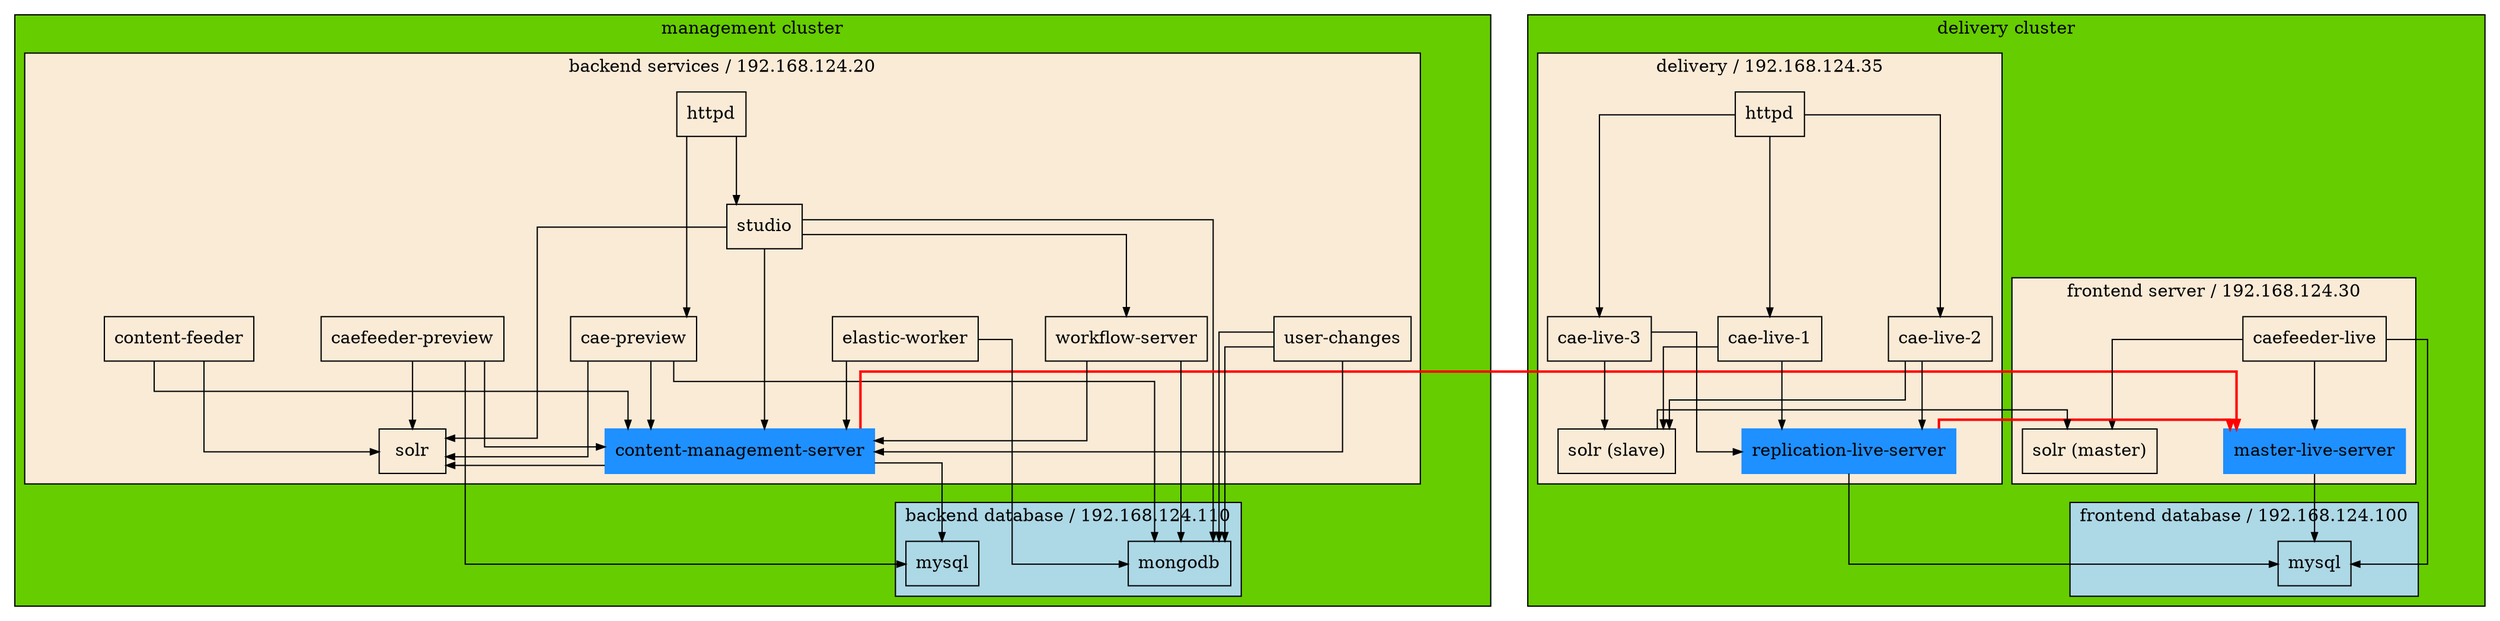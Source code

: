 #

digraph D {

  dpi = 196
  newrank = true

  node [
    shape     = record
  ]

  edge [
    arrowhead = normal
    arrowsize = 0.7
  ]

  splines  = ortho;
  ranksep  = 0.75;
  nodesep  = 0.75;

  subgraph cluster_backend {

    label   = "management cluster"
    bgcolor = chartreuse3

    subgraph cluster_backend_dba {

      label    = "backend database / 192.168.124.110"
      bgcolor  = lightblue

      mysql_be        [ label = "mysql" ]
      mongodb         [ label = "mongodb" ]
    }

    subgraph cluster_backend_server {

      label    = "backend services / 192.168.124.20"
      bgcolor  = antiquewhite

      httpd_be        [ label = "httpd" ]
      cae_preview     [ label = "cae-preview" ]
      studio          [ label = "studio" ]
      cms             [ label = "content-management-server" color = "dodgerblue" style = filled ]
      content_feeder  [ label = "content-feeder" ]
      user_changes    [ label = "user-changes" ]
      elastic_worker  [ label = "elastic-worker" ]
//       sitemanager     [ label = "sitemanager" ]
      feeder_preview  [ label = "caefeeder-preview" ]
      workflow_server [ label = "workflow-server" ]
      solr_be         [ label = "solr" ]

      httpd_be        -> cae_preview
      httpd_be        -> studio
      cae_preview     -> cms
      content_feeder  -> cms
      studio          -> workflow_server
      studio          -> cms
      workflow_server -> cms
      feeder_preview  -> cms
      elastic_worker  -> cms
      user_changes    -> cms
//       sitemanager     -> cms

      user_changes    -> mongodb
      cae_preview     -> mongodb
      studio          -> mongodb
      workflow_server -> mongodb
      elastic_worker  -> mongodb
      user_changes    -> mongodb
      cms             -> mysql_be
      feeder_preview  -> mysql_be
      cae_preview     -> solr_be
      content_feeder  -> solr_be
      studio          -> solr_be
      cms             -> solr_be
      feeder_preview  -> solr_be
    }
  }

  subgraph cluster_frontend {

    label   = "delivery cluster"
    bgcolor = chartreuse3


    subgraph cluster_database_fe {

      label    = "frontend database / 192.168.124.100"
      bgcolor  = lightblue

      mysql_fe         [ label = "mysql" ]
    }

    subgraph cluster_content_server {

      label   = "frontend server / 192.168.124.30"
      bgcolor = antiquewhite

      mls         [ label = "master-live-server" color = "dodgerblue" style = filled ]
      feeder_live [ label = "caefeeder-live" ]
      solr_fe     [ label = "solr (master)" ]

      feeder_live     -> solr_fe
      feeder_live     -> mls
      feeder_live     -> mysql_fe
      mls             -> mysql_fe

      cms             -> mls [ penwidth = 2, color = "red"]

    }

    subgraph cluster_delivery {

      label   = "delivery / 192.168.124.35"
      bgcolor = antiquewhite

      httpd_fe      [ label = "httpd" ]
      rls           [ label = "replication-live-server" color = "dodgerblue" style = filled ]
      cae1          [ label = "cae-live-1" ]
      cae2          [ label = "cae-live-2" ]
      cae3          [ label = "cae-live-3" ]

      solr_fe_slave [ label = "solr (slave)" ]

      httpd_fe  -> cae1
      httpd_fe  -> cae2
      httpd_fe  -> cae3

      solr_fe_slave -> solr_fe [ constraint = false ]

      cae1      -> rls
      cae1      -> solr_fe_slave

      cae2      -> rls
      cae2      -> solr_fe_slave

      cae3      -> rls
      cae3      -> solr_fe_slave

      rls       -> mysql_fe
      rls       -> mls [ penwidth = 2, color = "red" ]
    }
  }


  { rank = same; mysql_be; mongodb }
  { rank = same; cms; mls; rls; solr_be; }
  { rank = same; httpd_fe; httpd_be; }
  { rank = same; solr_fe; solr_fe_slave; }
  { rank = same; cae_preview; cae1; cae2; cae3; }
  { rank = same; feeder_live; feeder_preview; content_feeder }
}
